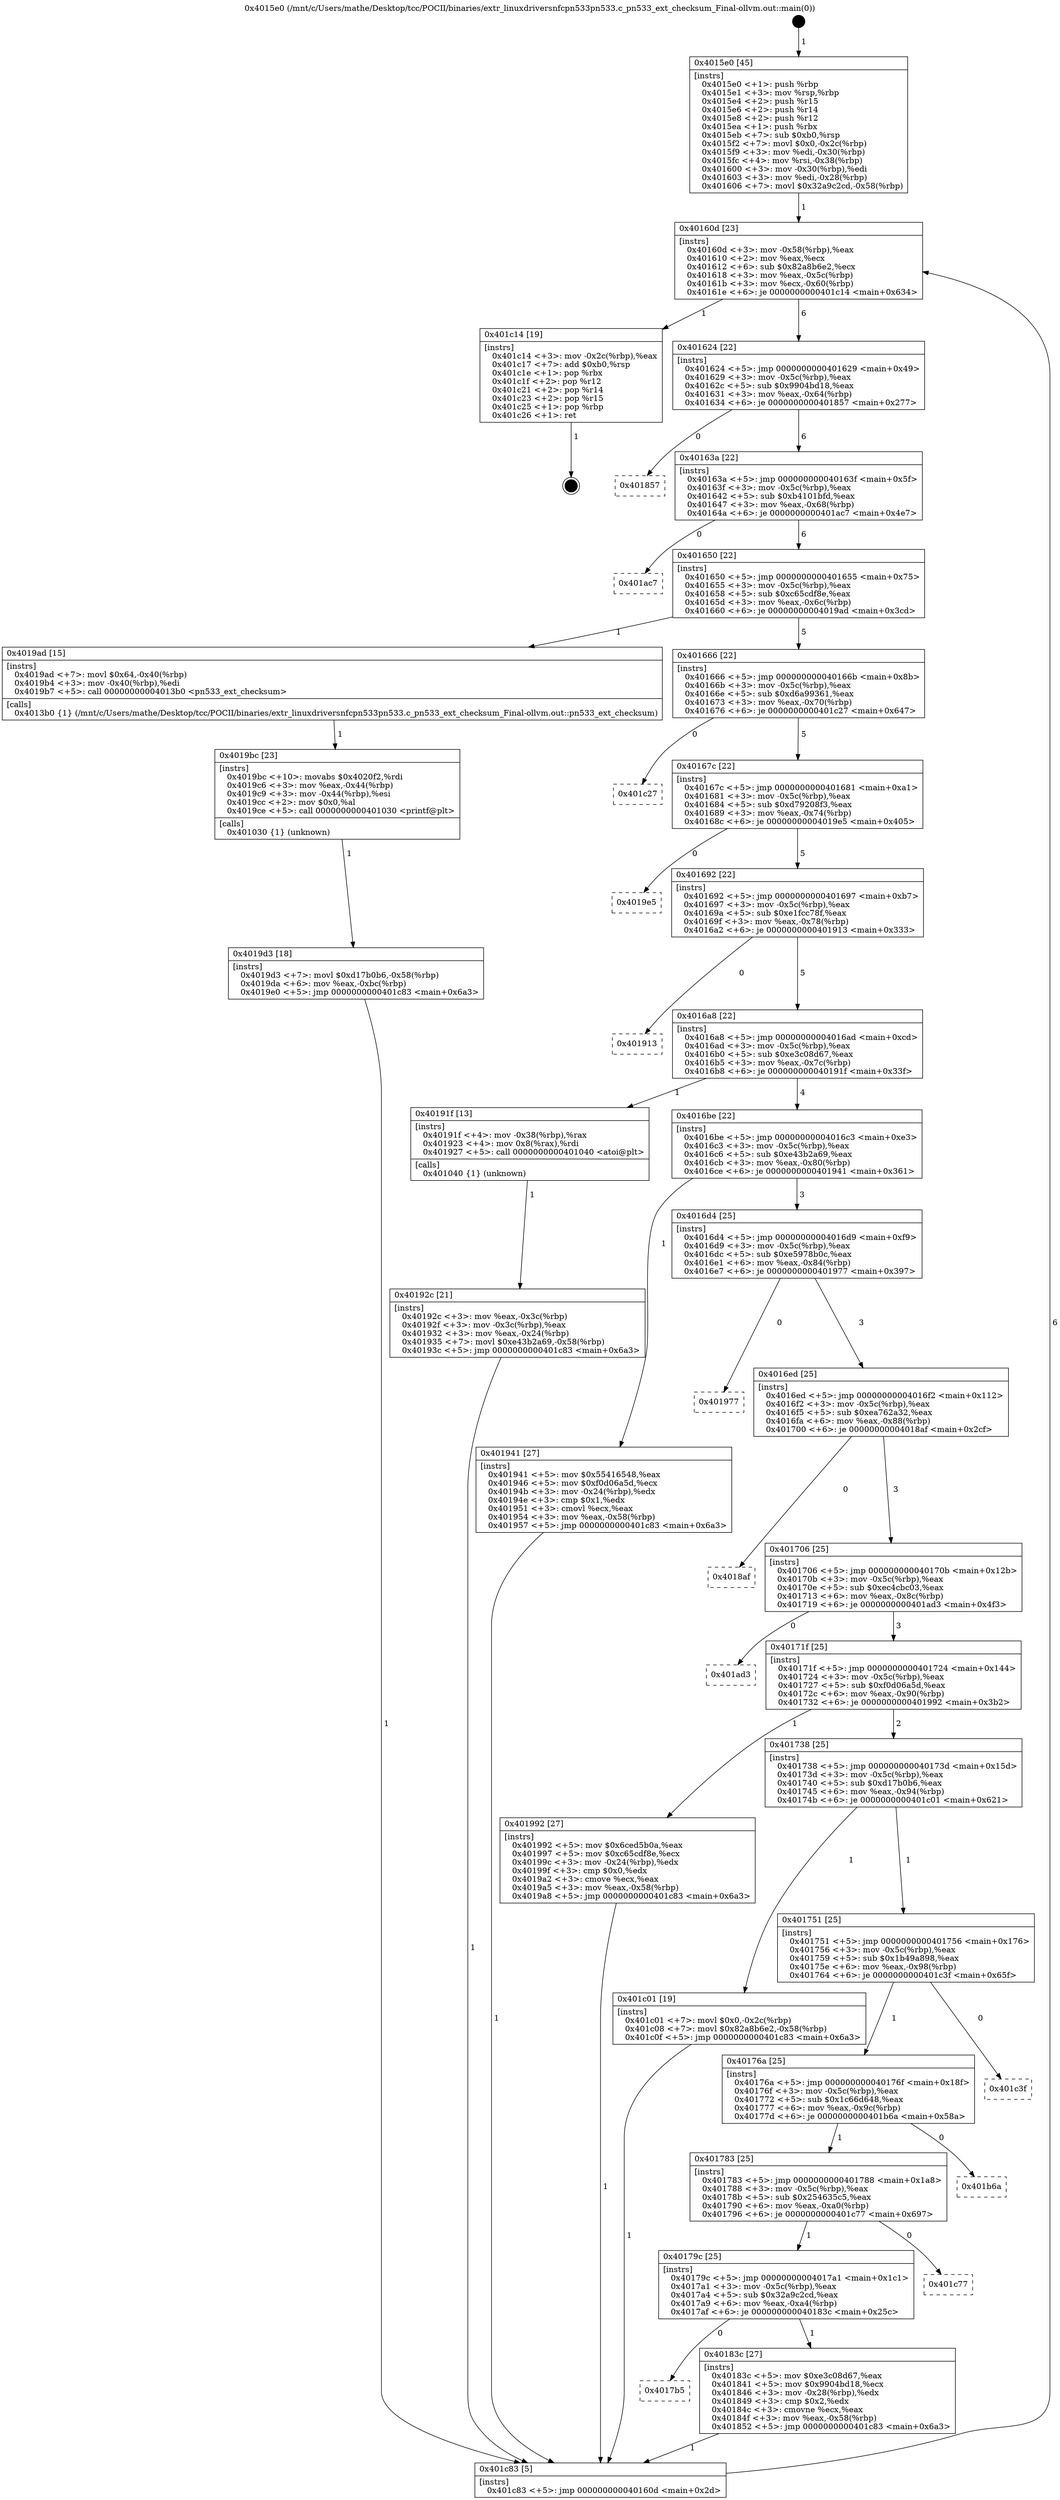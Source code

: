digraph "0x4015e0" {
  label = "0x4015e0 (/mnt/c/Users/mathe/Desktop/tcc/POCII/binaries/extr_linuxdriversnfcpn533pn533.c_pn533_ext_checksum_Final-ollvm.out::main(0))"
  labelloc = "t"
  node[shape=record]

  Entry [label="",width=0.3,height=0.3,shape=circle,fillcolor=black,style=filled]
  "0x40160d" [label="{
     0x40160d [23]\l
     | [instrs]\l
     &nbsp;&nbsp;0x40160d \<+3\>: mov -0x58(%rbp),%eax\l
     &nbsp;&nbsp;0x401610 \<+2\>: mov %eax,%ecx\l
     &nbsp;&nbsp;0x401612 \<+6\>: sub $0x82a8b6e2,%ecx\l
     &nbsp;&nbsp;0x401618 \<+3\>: mov %eax,-0x5c(%rbp)\l
     &nbsp;&nbsp;0x40161b \<+3\>: mov %ecx,-0x60(%rbp)\l
     &nbsp;&nbsp;0x40161e \<+6\>: je 0000000000401c14 \<main+0x634\>\l
  }"]
  "0x401c14" [label="{
     0x401c14 [19]\l
     | [instrs]\l
     &nbsp;&nbsp;0x401c14 \<+3\>: mov -0x2c(%rbp),%eax\l
     &nbsp;&nbsp;0x401c17 \<+7\>: add $0xb0,%rsp\l
     &nbsp;&nbsp;0x401c1e \<+1\>: pop %rbx\l
     &nbsp;&nbsp;0x401c1f \<+2\>: pop %r12\l
     &nbsp;&nbsp;0x401c21 \<+2\>: pop %r14\l
     &nbsp;&nbsp;0x401c23 \<+2\>: pop %r15\l
     &nbsp;&nbsp;0x401c25 \<+1\>: pop %rbp\l
     &nbsp;&nbsp;0x401c26 \<+1\>: ret\l
  }"]
  "0x401624" [label="{
     0x401624 [22]\l
     | [instrs]\l
     &nbsp;&nbsp;0x401624 \<+5\>: jmp 0000000000401629 \<main+0x49\>\l
     &nbsp;&nbsp;0x401629 \<+3\>: mov -0x5c(%rbp),%eax\l
     &nbsp;&nbsp;0x40162c \<+5\>: sub $0x9904bd18,%eax\l
     &nbsp;&nbsp;0x401631 \<+3\>: mov %eax,-0x64(%rbp)\l
     &nbsp;&nbsp;0x401634 \<+6\>: je 0000000000401857 \<main+0x277\>\l
  }"]
  Exit [label="",width=0.3,height=0.3,shape=circle,fillcolor=black,style=filled,peripheries=2]
  "0x401857" [label="{
     0x401857\l
  }", style=dashed]
  "0x40163a" [label="{
     0x40163a [22]\l
     | [instrs]\l
     &nbsp;&nbsp;0x40163a \<+5\>: jmp 000000000040163f \<main+0x5f\>\l
     &nbsp;&nbsp;0x40163f \<+3\>: mov -0x5c(%rbp),%eax\l
     &nbsp;&nbsp;0x401642 \<+5\>: sub $0xb4101bfd,%eax\l
     &nbsp;&nbsp;0x401647 \<+3\>: mov %eax,-0x68(%rbp)\l
     &nbsp;&nbsp;0x40164a \<+6\>: je 0000000000401ac7 \<main+0x4e7\>\l
  }"]
  "0x4019d3" [label="{
     0x4019d3 [18]\l
     | [instrs]\l
     &nbsp;&nbsp;0x4019d3 \<+7\>: movl $0xd17b0b6,-0x58(%rbp)\l
     &nbsp;&nbsp;0x4019da \<+6\>: mov %eax,-0xbc(%rbp)\l
     &nbsp;&nbsp;0x4019e0 \<+5\>: jmp 0000000000401c83 \<main+0x6a3\>\l
  }"]
  "0x401ac7" [label="{
     0x401ac7\l
  }", style=dashed]
  "0x401650" [label="{
     0x401650 [22]\l
     | [instrs]\l
     &nbsp;&nbsp;0x401650 \<+5\>: jmp 0000000000401655 \<main+0x75\>\l
     &nbsp;&nbsp;0x401655 \<+3\>: mov -0x5c(%rbp),%eax\l
     &nbsp;&nbsp;0x401658 \<+5\>: sub $0xc65cdf8e,%eax\l
     &nbsp;&nbsp;0x40165d \<+3\>: mov %eax,-0x6c(%rbp)\l
     &nbsp;&nbsp;0x401660 \<+6\>: je 00000000004019ad \<main+0x3cd\>\l
  }"]
  "0x4019bc" [label="{
     0x4019bc [23]\l
     | [instrs]\l
     &nbsp;&nbsp;0x4019bc \<+10\>: movabs $0x4020f2,%rdi\l
     &nbsp;&nbsp;0x4019c6 \<+3\>: mov %eax,-0x44(%rbp)\l
     &nbsp;&nbsp;0x4019c9 \<+3\>: mov -0x44(%rbp),%esi\l
     &nbsp;&nbsp;0x4019cc \<+2\>: mov $0x0,%al\l
     &nbsp;&nbsp;0x4019ce \<+5\>: call 0000000000401030 \<printf@plt\>\l
     | [calls]\l
     &nbsp;&nbsp;0x401030 \{1\} (unknown)\l
  }"]
  "0x4019ad" [label="{
     0x4019ad [15]\l
     | [instrs]\l
     &nbsp;&nbsp;0x4019ad \<+7\>: movl $0x64,-0x40(%rbp)\l
     &nbsp;&nbsp;0x4019b4 \<+3\>: mov -0x40(%rbp),%edi\l
     &nbsp;&nbsp;0x4019b7 \<+5\>: call 00000000004013b0 \<pn533_ext_checksum\>\l
     | [calls]\l
     &nbsp;&nbsp;0x4013b0 \{1\} (/mnt/c/Users/mathe/Desktop/tcc/POCII/binaries/extr_linuxdriversnfcpn533pn533.c_pn533_ext_checksum_Final-ollvm.out::pn533_ext_checksum)\l
  }"]
  "0x401666" [label="{
     0x401666 [22]\l
     | [instrs]\l
     &nbsp;&nbsp;0x401666 \<+5\>: jmp 000000000040166b \<main+0x8b\>\l
     &nbsp;&nbsp;0x40166b \<+3\>: mov -0x5c(%rbp),%eax\l
     &nbsp;&nbsp;0x40166e \<+5\>: sub $0xd6a99361,%eax\l
     &nbsp;&nbsp;0x401673 \<+3\>: mov %eax,-0x70(%rbp)\l
     &nbsp;&nbsp;0x401676 \<+6\>: je 0000000000401c27 \<main+0x647\>\l
  }"]
  "0x40192c" [label="{
     0x40192c [21]\l
     | [instrs]\l
     &nbsp;&nbsp;0x40192c \<+3\>: mov %eax,-0x3c(%rbp)\l
     &nbsp;&nbsp;0x40192f \<+3\>: mov -0x3c(%rbp),%eax\l
     &nbsp;&nbsp;0x401932 \<+3\>: mov %eax,-0x24(%rbp)\l
     &nbsp;&nbsp;0x401935 \<+7\>: movl $0xe43b2a69,-0x58(%rbp)\l
     &nbsp;&nbsp;0x40193c \<+5\>: jmp 0000000000401c83 \<main+0x6a3\>\l
  }"]
  "0x401c27" [label="{
     0x401c27\l
  }", style=dashed]
  "0x40167c" [label="{
     0x40167c [22]\l
     | [instrs]\l
     &nbsp;&nbsp;0x40167c \<+5\>: jmp 0000000000401681 \<main+0xa1\>\l
     &nbsp;&nbsp;0x401681 \<+3\>: mov -0x5c(%rbp),%eax\l
     &nbsp;&nbsp;0x401684 \<+5\>: sub $0xd79208f3,%eax\l
     &nbsp;&nbsp;0x401689 \<+3\>: mov %eax,-0x74(%rbp)\l
     &nbsp;&nbsp;0x40168c \<+6\>: je 00000000004019e5 \<main+0x405\>\l
  }"]
  "0x4015e0" [label="{
     0x4015e0 [45]\l
     | [instrs]\l
     &nbsp;&nbsp;0x4015e0 \<+1\>: push %rbp\l
     &nbsp;&nbsp;0x4015e1 \<+3\>: mov %rsp,%rbp\l
     &nbsp;&nbsp;0x4015e4 \<+2\>: push %r15\l
     &nbsp;&nbsp;0x4015e6 \<+2\>: push %r14\l
     &nbsp;&nbsp;0x4015e8 \<+2\>: push %r12\l
     &nbsp;&nbsp;0x4015ea \<+1\>: push %rbx\l
     &nbsp;&nbsp;0x4015eb \<+7\>: sub $0xb0,%rsp\l
     &nbsp;&nbsp;0x4015f2 \<+7\>: movl $0x0,-0x2c(%rbp)\l
     &nbsp;&nbsp;0x4015f9 \<+3\>: mov %edi,-0x30(%rbp)\l
     &nbsp;&nbsp;0x4015fc \<+4\>: mov %rsi,-0x38(%rbp)\l
     &nbsp;&nbsp;0x401600 \<+3\>: mov -0x30(%rbp),%edi\l
     &nbsp;&nbsp;0x401603 \<+3\>: mov %edi,-0x28(%rbp)\l
     &nbsp;&nbsp;0x401606 \<+7\>: movl $0x32a9c2cd,-0x58(%rbp)\l
  }"]
  "0x4019e5" [label="{
     0x4019e5\l
  }", style=dashed]
  "0x401692" [label="{
     0x401692 [22]\l
     | [instrs]\l
     &nbsp;&nbsp;0x401692 \<+5\>: jmp 0000000000401697 \<main+0xb7\>\l
     &nbsp;&nbsp;0x401697 \<+3\>: mov -0x5c(%rbp),%eax\l
     &nbsp;&nbsp;0x40169a \<+5\>: sub $0xe1fcc78f,%eax\l
     &nbsp;&nbsp;0x40169f \<+3\>: mov %eax,-0x78(%rbp)\l
     &nbsp;&nbsp;0x4016a2 \<+6\>: je 0000000000401913 \<main+0x333\>\l
  }"]
  "0x401c83" [label="{
     0x401c83 [5]\l
     | [instrs]\l
     &nbsp;&nbsp;0x401c83 \<+5\>: jmp 000000000040160d \<main+0x2d\>\l
  }"]
  "0x401913" [label="{
     0x401913\l
  }", style=dashed]
  "0x4016a8" [label="{
     0x4016a8 [22]\l
     | [instrs]\l
     &nbsp;&nbsp;0x4016a8 \<+5\>: jmp 00000000004016ad \<main+0xcd\>\l
     &nbsp;&nbsp;0x4016ad \<+3\>: mov -0x5c(%rbp),%eax\l
     &nbsp;&nbsp;0x4016b0 \<+5\>: sub $0xe3c08d67,%eax\l
     &nbsp;&nbsp;0x4016b5 \<+3\>: mov %eax,-0x7c(%rbp)\l
     &nbsp;&nbsp;0x4016b8 \<+6\>: je 000000000040191f \<main+0x33f\>\l
  }"]
  "0x4017b5" [label="{
     0x4017b5\l
  }", style=dashed]
  "0x40191f" [label="{
     0x40191f [13]\l
     | [instrs]\l
     &nbsp;&nbsp;0x40191f \<+4\>: mov -0x38(%rbp),%rax\l
     &nbsp;&nbsp;0x401923 \<+4\>: mov 0x8(%rax),%rdi\l
     &nbsp;&nbsp;0x401927 \<+5\>: call 0000000000401040 \<atoi@plt\>\l
     | [calls]\l
     &nbsp;&nbsp;0x401040 \{1\} (unknown)\l
  }"]
  "0x4016be" [label="{
     0x4016be [22]\l
     | [instrs]\l
     &nbsp;&nbsp;0x4016be \<+5\>: jmp 00000000004016c3 \<main+0xe3\>\l
     &nbsp;&nbsp;0x4016c3 \<+3\>: mov -0x5c(%rbp),%eax\l
     &nbsp;&nbsp;0x4016c6 \<+5\>: sub $0xe43b2a69,%eax\l
     &nbsp;&nbsp;0x4016cb \<+3\>: mov %eax,-0x80(%rbp)\l
     &nbsp;&nbsp;0x4016ce \<+6\>: je 0000000000401941 \<main+0x361\>\l
  }"]
  "0x40183c" [label="{
     0x40183c [27]\l
     | [instrs]\l
     &nbsp;&nbsp;0x40183c \<+5\>: mov $0xe3c08d67,%eax\l
     &nbsp;&nbsp;0x401841 \<+5\>: mov $0x9904bd18,%ecx\l
     &nbsp;&nbsp;0x401846 \<+3\>: mov -0x28(%rbp),%edx\l
     &nbsp;&nbsp;0x401849 \<+3\>: cmp $0x2,%edx\l
     &nbsp;&nbsp;0x40184c \<+3\>: cmovne %ecx,%eax\l
     &nbsp;&nbsp;0x40184f \<+3\>: mov %eax,-0x58(%rbp)\l
     &nbsp;&nbsp;0x401852 \<+5\>: jmp 0000000000401c83 \<main+0x6a3\>\l
  }"]
  "0x401941" [label="{
     0x401941 [27]\l
     | [instrs]\l
     &nbsp;&nbsp;0x401941 \<+5\>: mov $0x55416548,%eax\l
     &nbsp;&nbsp;0x401946 \<+5\>: mov $0xf0d06a5d,%ecx\l
     &nbsp;&nbsp;0x40194b \<+3\>: mov -0x24(%rbp),%edx\l
     &nbsp;&nbsp;0x40194e \<+3\>: cmp $0x1,%edx\l
     &nbsp;&nbsp;0x401951 \<+3\>: cmovl %ecx,%eax\l
     &nbsp;&nbsp;0x401954 \<+3\>: mov %eax,-0x58(%rbp)\l
     &nbsp;&nbsp;0x401957 \<+5\>: jmp 0000000000401c83 \<main+0x6a3\>\l
  }"]
  "0x4016d4" [label="{
     0x4016d4 [25]\l
     | [instrs]\l
     &nbsp;&nbsp;0x4016d4 \<+5\>: jmp 00000000004016d9 \<main+0xf9\>\l
     &nbsp;&nbsp;0x4016d9 \<+3\>: mov -0x5c(%rbp),%eax\l
     &nbsp;&nbsp;0x4016dc \<+5\>: sub $0xe5978b0c,%eax\l
     &nbsp;&nbsp;0x4016e1 \<+6\>: mov %eax,-0x84(%rbp)\l
     &nbsp;&nbsp;0x4016e7 \<+6\>: je 0000000000401977 \<main+0x397\>\l
  }"]
  "0x40179c" [label="{
     0x40179c [25]\l
     | [instrs]\l
     &nbsp;&nbsp;0x40179c \<+5\>: jmp 00000000004017a1 \<main+0x1c1\>\l
     &nbsp;&nbsp;0x4017a1 \<+3\>: mov -0x5c(%rbp),%eax\l
     &nbsp;&nbsp;0x4017a4 \<+5\>: sub $0x32a9c2cd,%eax\l
     &nbsp;&nbsp;0x4017a9 \<+6\>: mov %eax,-0xa4(%rbp)\l
     &nbsp;&nbsp;0x4017af \<+6\>: je 000000000040183c \<main+0x25c\>\l
  }"]
  "0x401977" [label="{
     0x401977\l
  }", style=dashed]
  "0x4016ed" [label="{
     0x4016ed [25]\l
     | [instrs]\l
     &nbsp;&nbsp;0x4016ed \<+5\>: jmp 00000000004016f2 \<main+0x112\>\l
     &nbsp;&nbsp;0x4016f2 \<+3\>: mov -0x5c(%rbp),%eax\l
     &nbsp;&nbsp;0x4016f5 \<+5\>: sub $0xea762a32,%eax\l
     &nbsp;&nbsp;0x4016fa \<+6\>: mov %eax,-0x88(%rbp)\l
     &nbsp;&nbsp;0x401700 \<+6\>: je 00000000004018af \<main+0x2cf\>\l
  }"]
  "0x401c77" [label="{
     0x401c77\l
  }", style=dashed]
  "0x4018af" [label="{
     0x4018af\l
  }", style=dashed]
  "0x401706" [label="{
     0x401706 [25]\l
     | [instrs]\l
     &nbsp;&nbsp;0x401706 \<+5\>: jmp 000000000040170b \<main+0x12b\>\l
     &nbsp;&nbsp;0x40170b \<+3\>: mov -0x5c(%rbp),%eax\l
     &nbsp;&nbsp;0x40170e \<+5\>: sub $0xec4cbc03,%eax\l
     &nbsp;&nbsp;0x401713 \<+6\>: mov %eax,-0x8c(%rbp)\l
     &nbsp;&nbsp;0x401719 \<+6\>: je 0000000000401ad3 \<main+0x4f3\>\l
  }"]
  "0x401783" [label="{
     0x401783 [25]\l
     | [instrs]\l
     &nbsp;&nbsp;0x401783 \<+5\>: jmp 0000000000401788 \<main+0x1a8\>\l
     &nbsp;&nbsp;0x401788 \<+3\>: mov -0x5c(%rbp),%eax\l
     &nbsp;&nbsp;0x40178b \<+5\>: sub $0x254635c5,%eax\l
     &nbsp;&nbsp;0x401790 \<+6\>: mov %eax,-0xa0(%rbp)\l
     &nbsp;&nbsp;0x401796 \<+6\>: je 0000000000401c77 \<main+0x697\>\l
  }"]
  "0x401ad3" [label="{
     0x401ad3\l
  }", style=dashed]
  "0x40171f" [label="{
     0x40171f [25]\l
     | [instrs]\l
     &nbsp;&nbsp;0x40171f \<+5\>: jmp 0000000000401724 \<main+0x144\>\l
     &nbsp;&nbsp;0x401724 \<+3\>: mov -0x5c(%rbp),%eax\l
     &nbsp;&nbsp;0x401727 \<+5\>: sub $0xf0d06a5d,%eax\l
     &nbsp;&nbsp;0x40172c \<+6\>: mov %eax,-0x90(%rbp)\l
     &nbsp;&nbsp;0x401732 \<+6\>: je 0000000000401992 \<main+0x3b2\>\l
  }"]
  "0x401b6a" [label="{
     0x401b6a\l
  }", style=dashed]
  "0x401992" [label="{
     0x401992 [27]\l
     | [instrs]\l
     &nbsp;&nbsp;0x401992 \<+5\>: mov $0x6ced5b0a,%eax\l
     &nbsp;&nbsp;0x401997 \<+5\>: mov $0xc65cdf8e,%ecx\l
     &nbsp;&nbsp;0x40199c \<+3\>: mov -0x24(%rbp),%edx\l
     &nbsp;&nbsp;0x40199f \<+3\>: cmp $0x0,%edx\l
     &nbsp;&nbsp;0x4019a2 \<+3\>: cmove %ecx,%eax\l
     &nbsp;&nbsp;0x4019a5 \<+3\>: mov %eax,-0x58(%rbp)\l
     &nbsp;&nbsp;0x4019a8 \<+5\>: jmp 0000000000401c83 \<main+0x6a3\>\l
  }"]
  "0x401738" [label="{
     0x401738 [25]\l
     | [instrs]\l
     &nbsp;&nbsp;0x401738 \<+5\>: jmp 000000000040173d \<main+0x15d\>\l
     &nbsp;&nbsp;0x40173d \<+3\>: mov -0x5c(%rbp),%eax\l
     &nbsp;&nbsp;0x401740 \<+5\>: sub $0xd17b0b6,%eax\l
     &nbsp;&nbsp;0x401745 \<+6\>: mov %eax,-0x94(%rbp)\l
     &nbsp;&nbsp;0x40174b \<+6\>: je 0000000000401c01 \<main+0x621\>\l
  }"]
  "0x40176a" [label="{
     0x40176a [25]\l
     | [instrs]\l
     &nbsp;&nbsp;0x40176a \<+5\>: jmp 000000000040176f \<main+0x18f\>\l
     &nbsp;&nbsp;0x40176f \<+3\>: mov -0x5c(%rbp),%eax\l
     &nbsp;&nbsp;0x401772 \<+5\>: sub $0x1c66d648,%eax\l
     &nbsp;&nbsp;0x401777 \<+6\>: mov %eax,-0x9c(%rbp)\l
     &nbsp;&nbsp;0x40177d \<+6\>: je 0000000000401b6a \<main+0x58a\>\l
  }"]
  "0x401c01" [label="{
     0x401c01 [19]\l
     | [instrs]\l
     &nbsp;&nbsp;0x401c01 \<+7\>: movl $0x0,-0x2c(%rbp)\l
     &nbsp;&nbsp;0x401c08 \<+7\>: movl $0x82a8b6e2,-0x58(%rbp)\l
     &nbsp;&nbsp;0x401c0f \<+5\>: jmp 0000000000401c83 \<main+0x6a3\>\l
  }"]
  "0x401751" [label="{
     0x401751 [25]\l
     | [instrs]\l
     &nbsp;&nbsp;0x401751 \<+5\>: jmp 0000000000401756 \<main+0x176\>\l
     &nbsp;&nbsp;0x401756 \<+3\>: mov -0x5c(%rbp),%eax\l
     &nbsp;&nbsp;0x401759 \<+5\>: sub $0x1b49a898,%eax\l
     &nbsp;&nbsp;0x40175e \<+6\>: mov %eax,-0x98(%rbp)\l
     &nbsp;&nbsp;0x401764 \<+6\>: je 0000000000401c3f \<main+0x65f\>\l
  }"]
  "0x401c3f" [label="{
     0x401c3f\l
  }", style=dashed]
  Entry -> "0x4015e0" [label=" 1"]
  "0x40160d" -> "0x401c14" [label=" 1"]
  "0x40160d" -> "0x401624" [label=" 6"]
  "0x401c14" -> Exit [label=" 1"]
  "0x401624" -> "0x401857" [label=" 0"]
  "0x401624" -> "0x40163a" [label=" 6"]
  "0x401c01" -> "0x401c83" [label=" 1"]
  "0x40163a" -> "0x401ac7" [label=" 0"]
  "0x40163a" -> "0x401650" [label=" 6"]
  "0x4019d3" -> "0x401c83" [label=" 1"]
  "0x401650" -> "0x4019ad" [label=" 1"]
  "0x401650" -> "0x401666" [label=" 5"]
  "0x4019bc" -> "0x4019d3" [label=" 1"]
  "0x401666" -> "0x401c27" [label=" 0"]
  "0x401666" -> "0x40167c" [label=" 5"]
  "0x4019ad" -> "0x4019bc" [label=" 1"]
  "0x40167c" -> "0x4019e5" [label=" 0"]
  "0x40167c" -> "0x401692" [label=" 5"]
  "0x401992" -> "0x401c83" [label=" 1"]
  "0x401692" -> "0x401913" [label=" 0"]
  "0x401692" -> "0x4016a8" [label=" 5"]
  "0x401941" -> "0x401c83" [label=" 1"]
  "0x4016a8" -> "0x40191f" [label=" 1"]
  "0x4016a8" -> "0x4016be" [label=" 4"]
  "0x40192c" -> "0x401c83" [label=" 1"]
  "0x4016be" -> "0x401941" [label=" 1"]
  "0x4016be" -> "0x4016d4" [label=" 3"]
  "0x40191f" -> "0x40192c" [label=" 1"]
  "0x4016d4" -> "0x401977" [label=" 0"]
  "0x4016d4" -> "0x4016ed" [label=" 3"]
  "0x4015e0" -> "0x40160d" [label=" 1"]
  "0x4016ed" -> "0x4018af" [label=" 0"]
  "0x4016ed" -> "0x401706" [label=" 3"]
  "0x40183c" -> "0x401c83" [label=" 1"]
  "0x401706" -> "0x401ad3" [label=" 0"]
  "0x401706" -> "0x40171f" [label=" 3"]
  "0x40179c" -> "0x40183c" [label=" 1"]
  "0x40171f" -> "0x401992" [label=" 1"]
  "0x40171f" -> "0x401738" [label=" 2"]
  "0x401c83" -> "0x40160d" [label=" 6"]
  "0x401738" -> "0x401c01" [label=" 1"]
  "0x401738" -> "0x401751" [label=" 1"]
  "0x401783" -> "0x401c77" [label=" 0"]
  "0x401751" -> "0x401c3f" [label=" 0"]
  "0x401751" -> "0x40176a" [label=" 1"]
  "0x401783" -> "0x40179c" [label=" 1"]
  "0x40176a" -> "0x401b6a" [label=" 0"]
  "0x40176a" -> "0x401783" [label=" 1"]
  "0x40179c" -> "0x4017b5" [label=" 0"]
}
